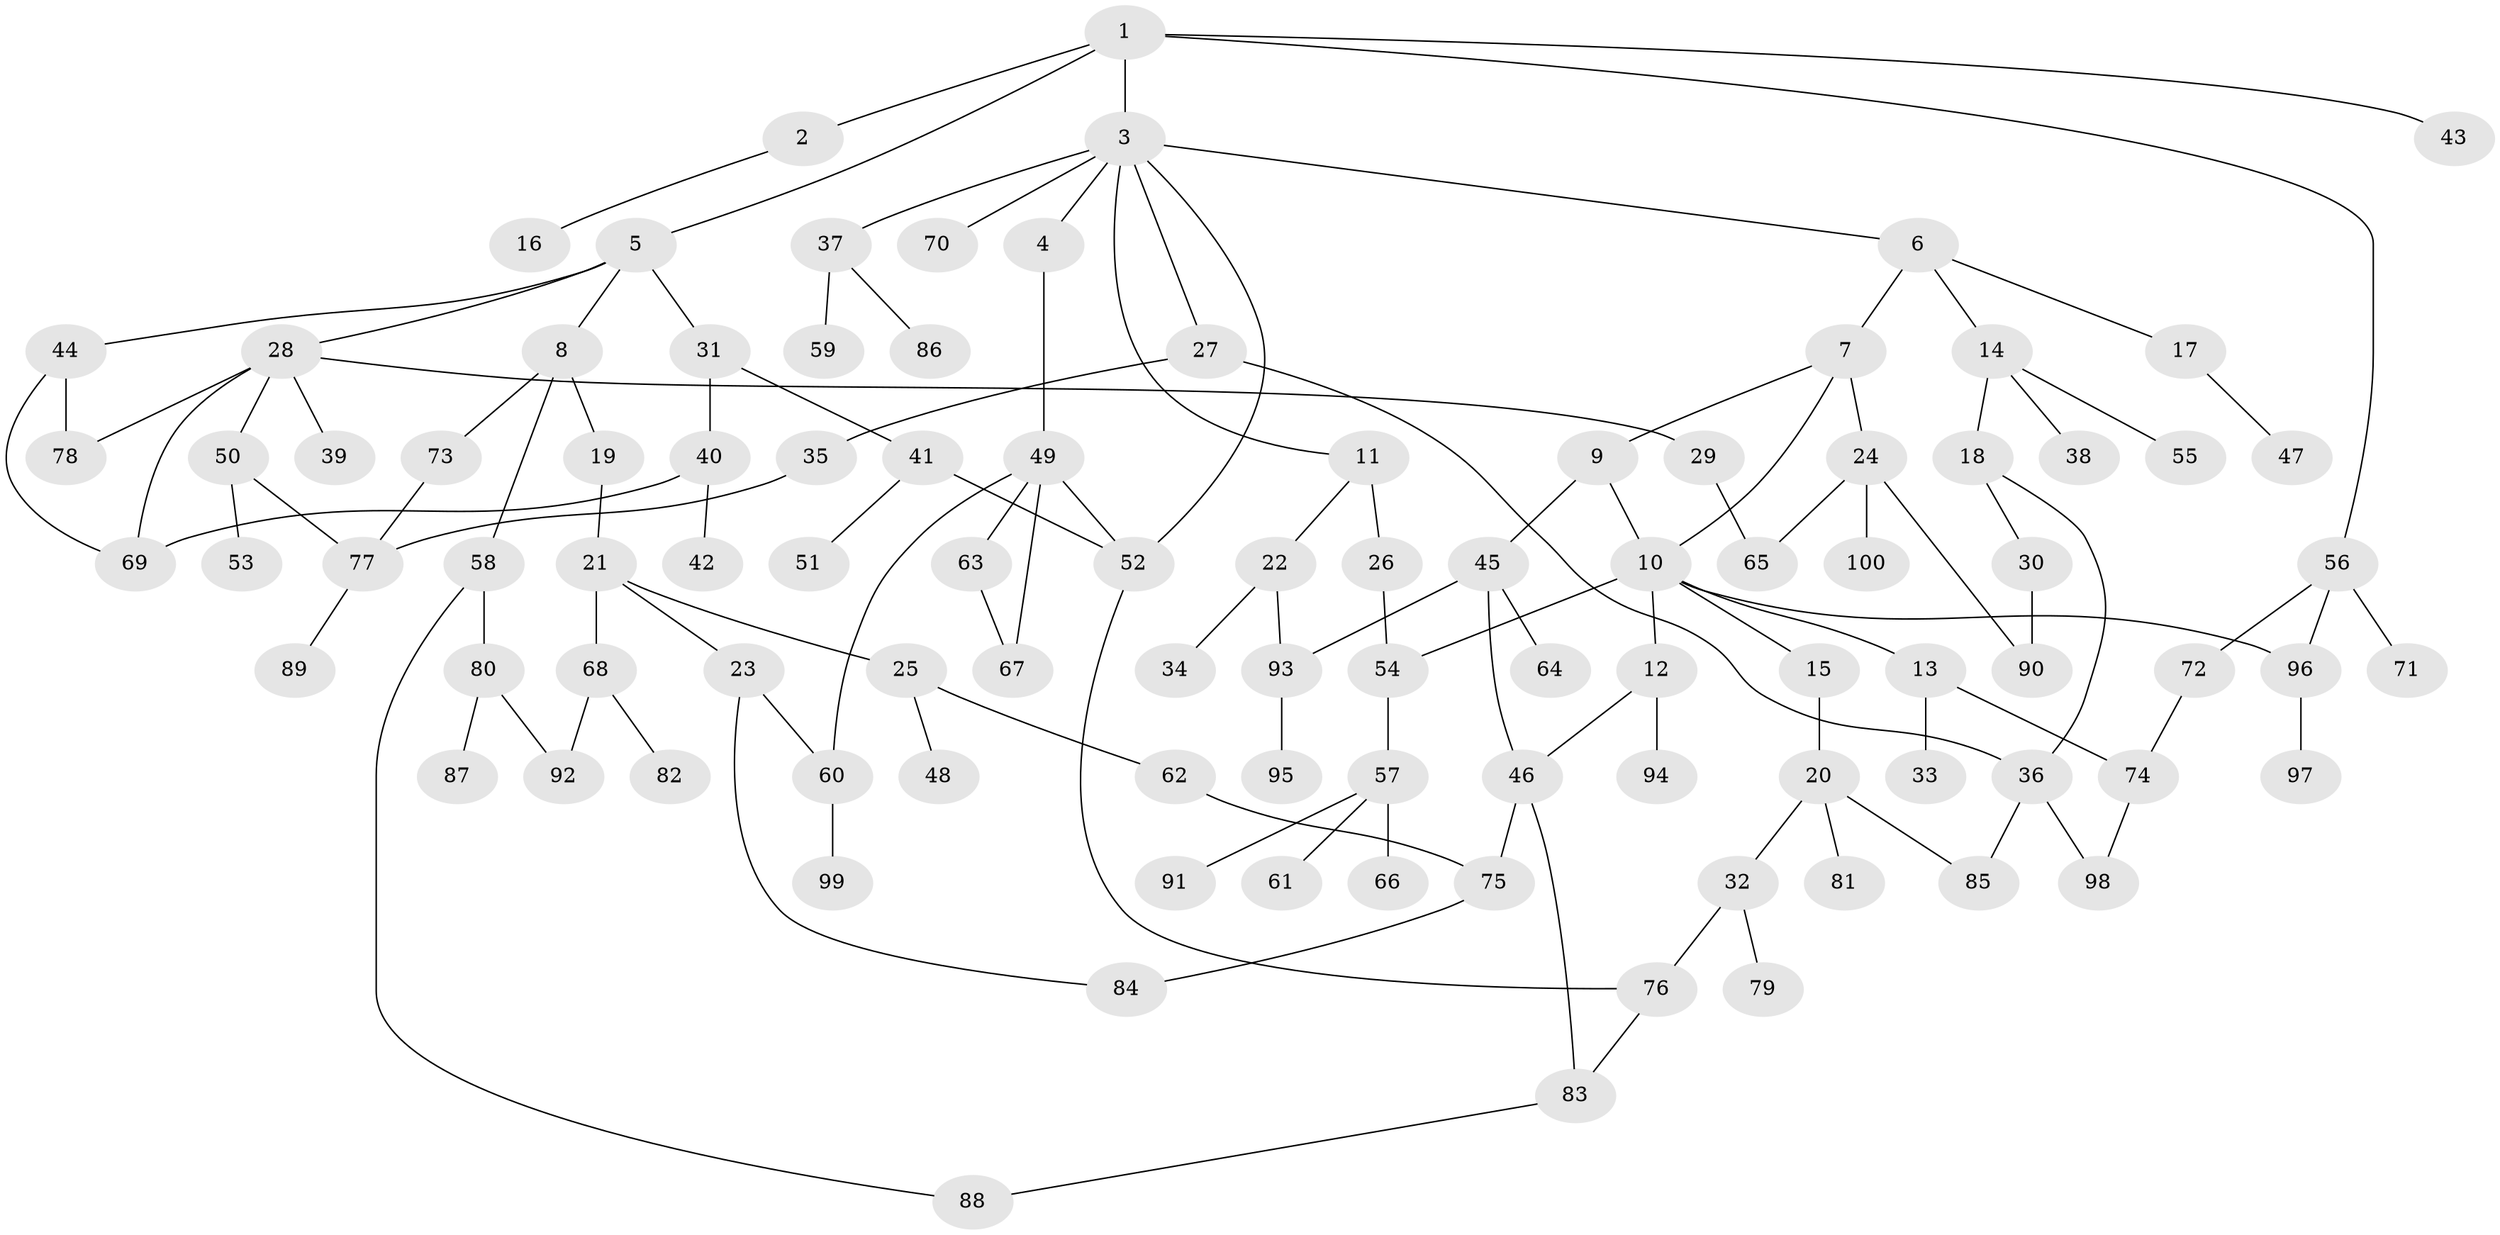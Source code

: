 // Generated by graph-tools (version 1.1) at 2025/11/02/21/25 10:11:06]
// undirected, 100 vertices, 125 edges
graph export_dot {
graph [start="1"]
  node [color=gray90,style=filled];
  1;
  2;
  3;
  4;
  5;
  6;
  7;
  8;
  9;
  10;
  11;
  12;
  13;
  14;
  15;
  16;
  17;
  18;
  19;
  20;
  21;
  22;
  23;
  24;
  25;
  26;
  27;
  28;
  29;
  30;
  31;
  32;
  33;
  34;
  35;
  36;
  37;
  38;
  39;
  40;
  41;
  42;
  43;
  44;
  45;
  46;
  47;
  48;
  49;
  50;
  51;
  52;
  53;
  54;
  55;
  56;
  57;
  58;
  59;
  60;
  61;
  62;
  63;
  64;
  65;
  66;
  67;
  68;
  69;
  70;
  71;
  72;
  73;
  74;
  75;
  76;
  77;
  78;
  79;
  80;
  81;
  82;
  83;
  84;
  85;
  86;
  87;
  88;
  89;
  90;
  91;
  92;
  93;
  94;
  95;
  96;
  97;
  98;
  99;
  100;
  1 -- 2;
  1 -- 3;
  1 -- 5;
  1 -- 43;
  1 -- 56;
  2 -- 16;
  3 -- 4;
  3 -- 6;
  3 -- 11;
  3 -- 27;
  3 -- 37;
  3 -- 70;
  3 -- 52;
  4 -- 49;
  5 -- 8;
  5 -- 28;
  5 -- 31;
  5 -- 44;
  6 -- 7;
  6 -- 14;
  6 -- 17;
  7 -- 9;
  7 -- 24;
  7 -- 10;
  8 -- 19;
  8 -- 58;
  8 -- 73;
  9 -- 10;
  9 -- 45;
  10 -- 12;
  10 -- 13;
  10 -- 15;
  10 -- 54;
  10 -- 96;
  11 -- 22;
  11 -- 26;
  12 -- 94;
  12 -- 46;
  13 -- 33;
  13 -- 74;
  14 -- 18;
  14 -- 38;
  14 -- 55;
  15 -- 20;
  17 -- 47;
  18 -- 30;
  18 -- 36;
  19 -- 21;
  20 -- 32;
  20 -- 81;
  20 -- 85;
  21 -- 23;
  21 -- 25;
  21 -- 68;
  22 -- 34;
  22 -- 93;
  23 -- 84;
  23 -- 60;
  24 -- 90;
  24 -- 100;
  24 -- 65;
  25 -- 48;
  25 -- 62;
  26 -- 54;
  27 -- 35;
  27 -- 36;
  28 -- 29;
  28 -- 39;
  28 -- 50;
  28 -- 69;
  28 -- 78;
  29 -- 65;
  30 -- 90;
  31 -- 40;
  31 -- 41;
  32 -- 79;
  32 -- 76;
  35 -- 77;
  36 -- 85;
  36 -- 98;
  37 -- 59;
  37 -- 86;
  40 -- 42;
  40 -- 69;
  41 -- 51;
  41 -- 52;
  44 -- 78;
  44 -- 69;
  45 -- 46;
  45 -- 64;
  45 -- 93;
  46 -- 75;
  46 -- 83;
  49 -- 60;
  49 -- 63;
  49 -- 67;
  49 -- 52;
  50 -- 53;
  50 -- 77;
  52 -- 76;
  54 -- 57;
  56 -- 71;
  56 -- 72;
  56 -- 96;
  57 -- 61;
  57 -- 66;
  57 -- 91;
  58 -- 80;
  58 -- 88;
  60 -- 99;
  62 -- 75;
  63 -- 67;
  68 -- 82;
  68 -- 92;
  72 -- 74;
  73 -- 77;
  74 -- 98;
  75 -- 84;
  76 -- 83;
  77 -- 89;
  80 -- 87;
  80 -- 92;
  83 -- 88;
  93 -- 95;
  96 -- 97;
}
